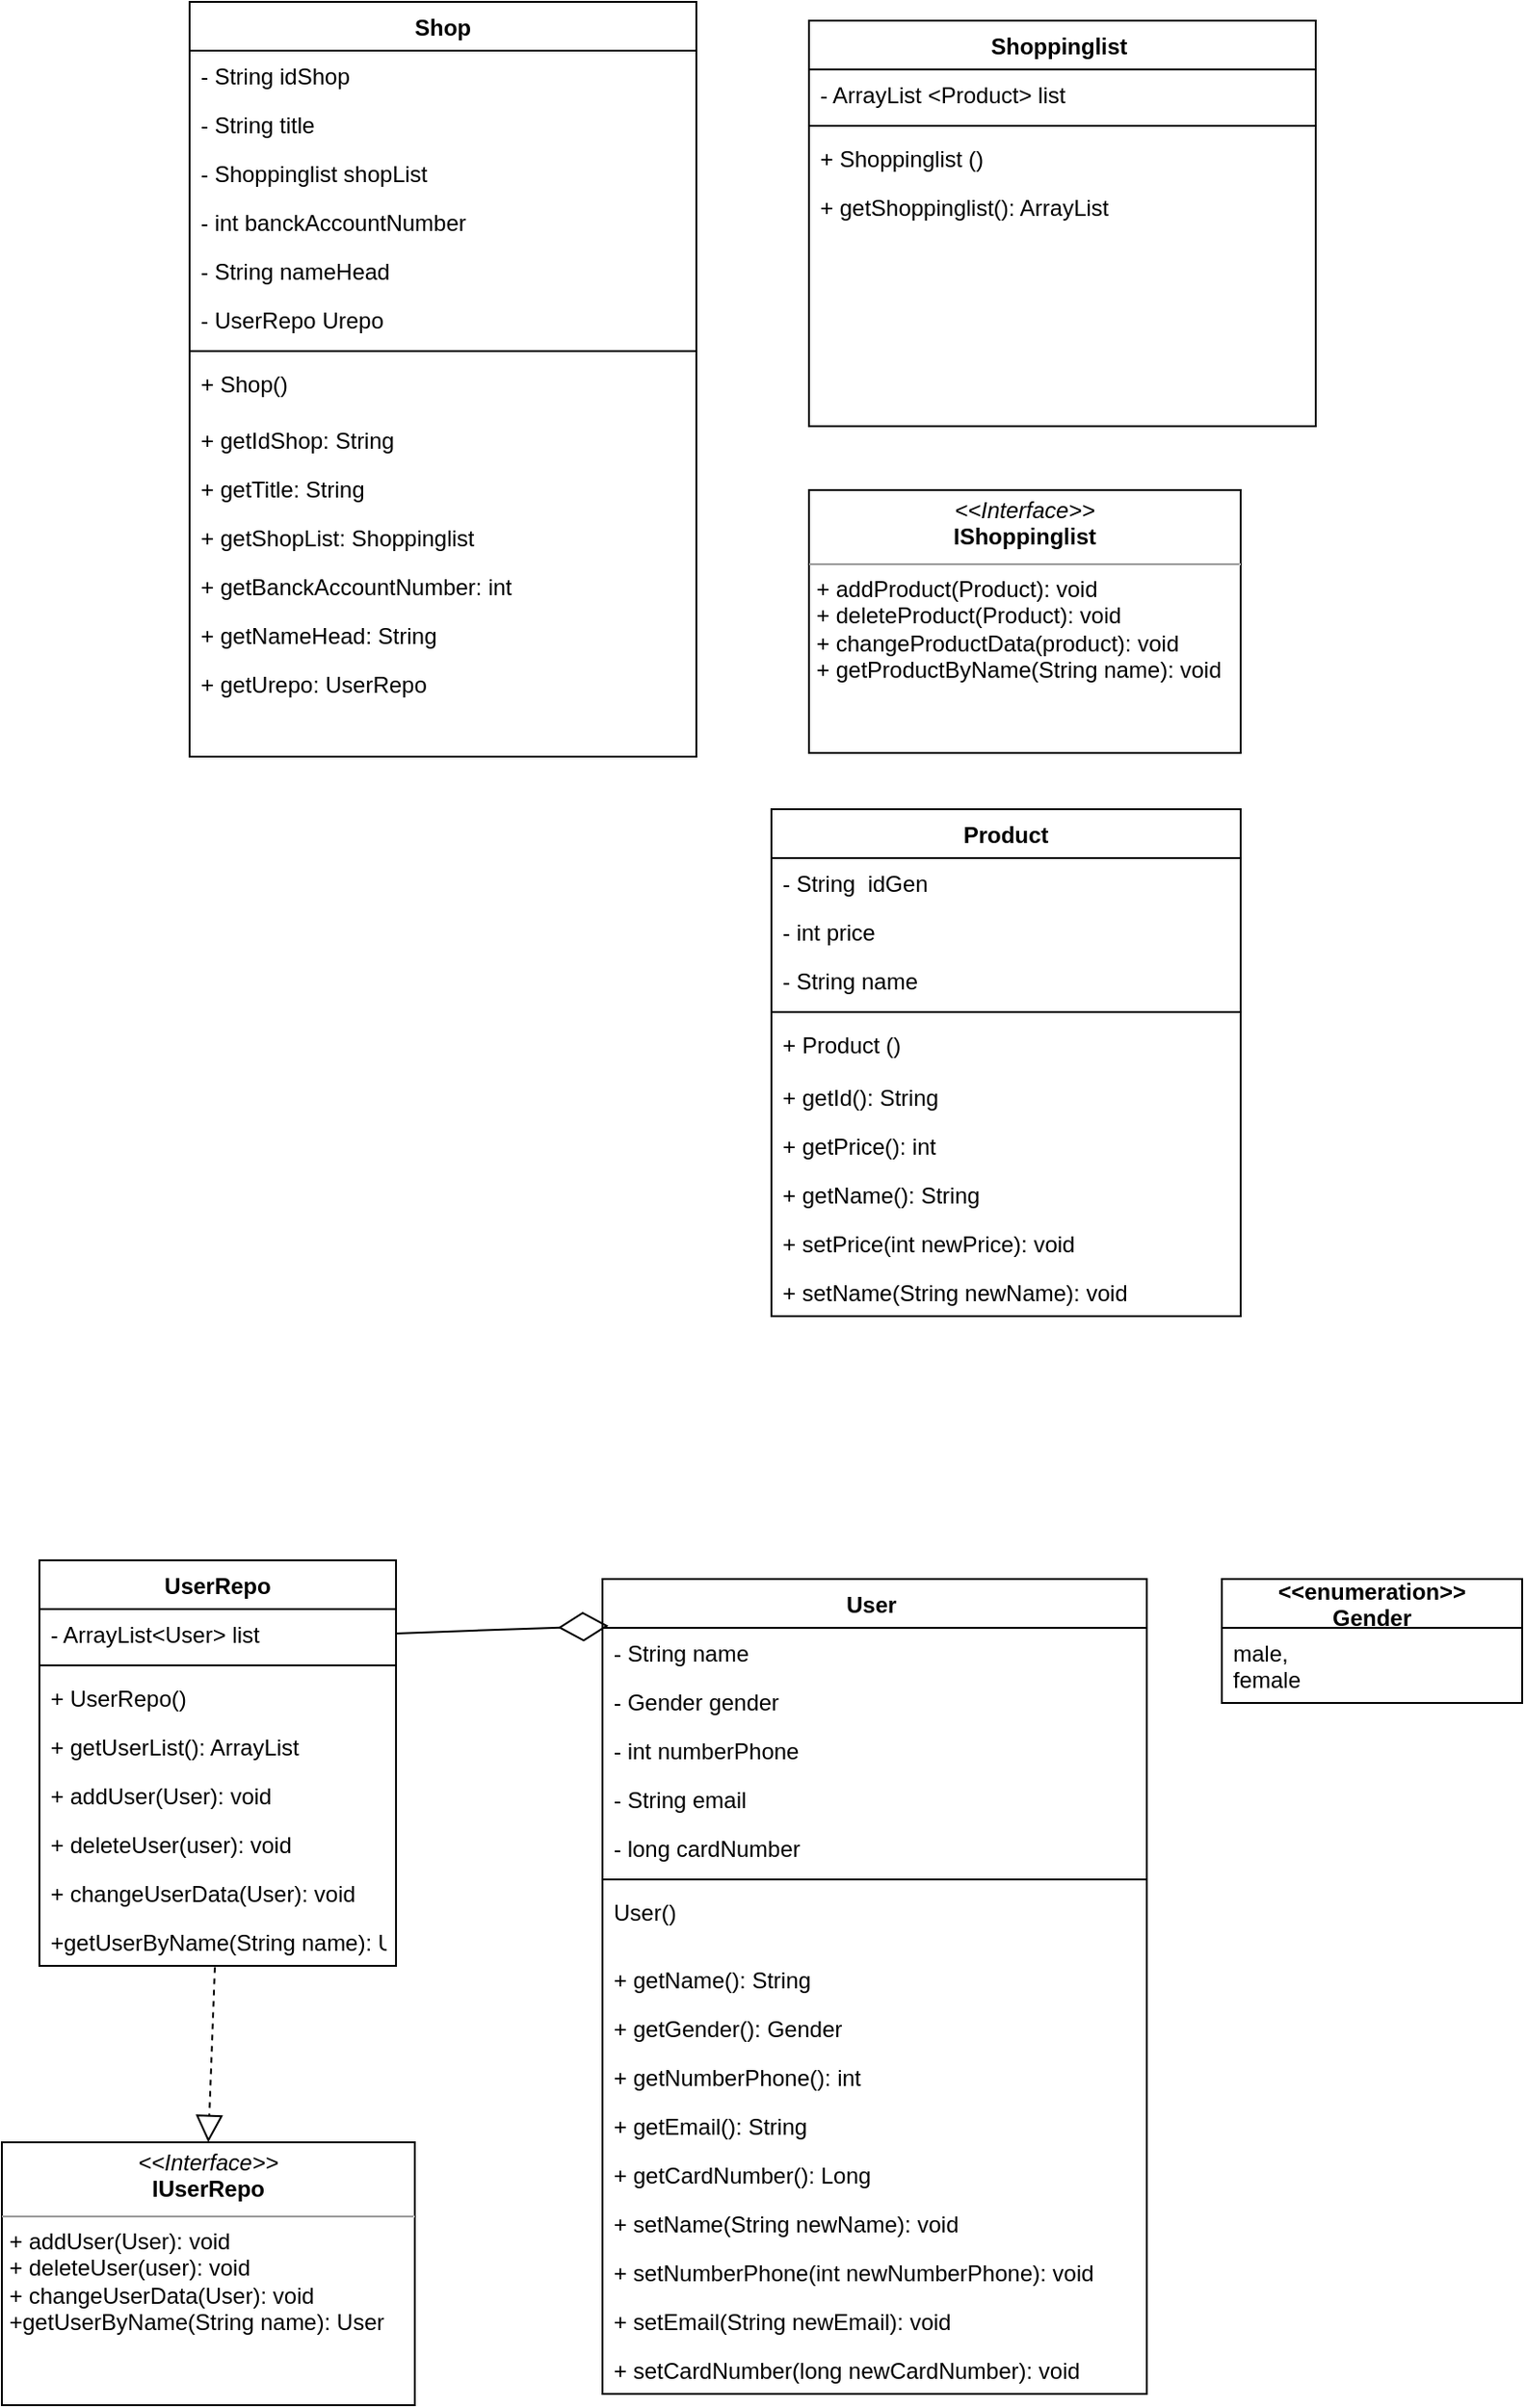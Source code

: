 <mxfile version="20.8.11" type="device"><diagram id="dZuxcjIuFa0xDQR2T8Gv" name="Страница 1"><mxGraphModel dx="1239" dy="1895" grid="1" gridSize="10" guides="0" tooltips="1" connect="1" arrows="1" fold="1" page="1" pageScale="1" pageWidth="827" pageHeight="1169" math="0" shadow="0"><root><mxCell id="0"/><mxCell id="1" parent="0"/><mxCell id="eRBNYgqadwL9loAnBMTg-1" value="Product" style="swimlane;fontStyle=1;align=center;verticalAlign=top;childLayout=stackLayout;horizontal=1;startSize=26;horizontalStack=0;resizeParent=1;resizeParentMax=0;resizeLast=0;collapsible=1;marginBottom=0;" parent="1" vertex="1"><mxGeometry x="650" y="250" width="250" height="270" as="geometry"/></mxCell><mxCell id="eRBNYgqadwL9loAnBMTg-2" value="- String  idGen" style="text;strokeColor=none;fillColor=none;align=left;verticalAlign=top;spacingLeft=4;spacingRight=4;overflow=hidden;rotatable=0;points=[[0,0.5],[1,0.5]];portConstraint=eastwest;" parent="eRBNYgqadwL9loAnBMTg-1" vertex="1"><mxGeometry y="26" width="250" height="26" as="geometry"/></mxCell><mxCell id="eRBNYgqadwL9loAnBMTg-5" value="- int price " style="text;strokeColor=none;fillColor=none;align=left;verticalAlign=top;spacingLeft=4;spacingRight=4;overflow=hidden;rotatable=0;points=[[0,0.5],[1,0.5]];portConstraint=eastwest;" parent="eRBNYgqadwL9loAnBMTg-1" vertex="1"><mxGeometry y="52" width="250" height="26" as="geometry"/></mxCell><mxCell id="eRBNYgqadwL9loAnBMTg-8" value="- String name" style="text;strokeColor=none;fillColor=none;align=left;verticalAlign=top;spacingLeft=4;spacingRight=4;overflow=hidden;rotatable=0;points=[[0,0.5],[1,0.5]];portConstraint=eastwest;" parent="eRBNYgqadwL9loAnBMTg-1" vertex="1"><mxGeometry y="78" width="250" height="26" as="geometry"/></mxCell><mxCell id="eRBNYgqadwL9loAnBMTg-3" value="" style="line;strokeWidth=1;fillColor=none;align=left;verticalAlign=middle;spacingTop=-1;spacingLeft=3;spacingRight=3;rotatable=0;labelPosition=right;points=[];portConstraint=eastwest;strokeColor=inherit;" parent="eRBNYgqadwL9loAnBMTg-1" vertex="1"><mxGeometry y="104" width="250" height="8" as="geometry"/></mxCell><mxCell id="eRBNYgqadwL9loAnBMTg-4" value="+ Product ()&#10; " style="text;strokeColor=none;fillColor=none;align=left;verticalAlign=top;spacingLeft=4;spacingRight=4;overflow=hidden;rotatable=0;points=[[0,0.5],[1,0.5]];portConstraint=eastwest;" parent="eRBNYgqadwL9loAnBMTg-1" vertex="1"><mxGeometry y="112" width="250" height="28" as="geometry"/></mxCell><mxCell id="eRBNYgqadwL9loAnBMTg-7" value="+ getId(): String  " style="text;strokeColor=none;fillColor=none;align=left;verticalAlign=top;spacingLeft=4;spacingRight=4;overflow=hidden;rotatable=0;points=[[0,0.5],[1,0.5]];portConstraint=eastwest;" parent="eRBNYgqadwL9loAnBMTg-1" vertex="1"><mxGeometry y="140" width="250" height="26" as="geometry"/></mxCell><mxCell id="eRBNYgqadwL9loAnBMTg-6" value="+ getPrice(): int  " style="text;strokeColor=none;fillColor=none;align=left;verticalAlign=top;spacingLeft=4;spacingRight=4;overflow=hidden;rotatable=0;points=[[0,0.5],[1,0.5]];portConstraint=eastwest;" parent="eRBNYgqadwL9loAnBMTg-1" vertex="1"><mxGeometry y="166" width="250" height="26" as="geometry"/></mxCell><mxCell id="eRBNYgqadwL9loAnBMTg-9" value="+ getName(): String " style="text;strokeColor=none;fillColor=none;align=left;verticalAlign=top;spacingLeft=4;spacingRight=4;overflow=hidden;rotatable=0;points=[[0,0.5],[1,0.5]];portConstraint=eastwest;" parent="eRBNYgqadwL9loAnBMTg-1" vertex="1"><mxGeometry y="192" width="250" height="26" as="geometry"/></mxCell><mxCell id="JYxtGgaPvLkRdCj8b7Ym-37" value="+ setPrice(int newPrice): void   " style="text;strokeColor=none;fillColor=none;align=left;verticalAlign=top;spacingLeft=4;spacingRight=4;overflow=hidden;rotatable=0;points=[[0,0.5],[1,0.5]];portConstraint=eastwest;" vertex="1" parent="eRBNYgqadwL9loAnBMTg-1"><mxGeometry y="218" width="250" height="26" as="geometry"/></mxCell><mxCell id="JYxtGgaPvLkRdCj8b7Ym-35" value="+ setName(String newName): void " style="text;strokeColor=none;fillColor=none;align=left;verticalAlign=top;spacingLeft=4;spacingRight=4;overflow=hidden;rotatable=0;points=[[0,0.5],[1,0.5]];portConstraint=eastwest;" vertex="1" parent="eRBNYgqadwL9loAnBMTg-1"><mxGeometry y="244" width="250" height="26" as="geometry"/></mxCell><mxCell id="eRBNYgqadwL9loAnBMTg-10" value="User " style="swimlane;fontStyle=1;align=center;verticalAlign=top;childLayout=stackLayout;horizontal=1;startSize=26;horizontalStack=0;resizeParent=1;resizeParentMax=0;resizeLast=0;collapsible=1;marginBottom=0;" parent="1" vertex="1"><mxGeometry x="560" y="660" width="290" height="434" as="geometry"/></mxCell><mxCell id="eRBNYgqadwL9loAnBMTg-11" value="- String name" style="text;strokeColor=none;fillColor=none;align=left;verticalAlign=top;spacingLeft=4;spacingRight=4;overflow=hidden;rotatable=0;points=[[0,0.5],[1,0.5]];portConstraint=eastwest;" parent="eRBNYgqadwL9loAnBMTg-10" vertex="1"><mxGeometry y="26" width="290" height="26" as="geometry"/></mxCell><mxCell id="eRBNYgqadwL9loAnBMTg-18" value="- Gender gender  " style="text;strokeColor=none;fillColor=none;align=left;verticalAlign=top;spacingLeft=4;spacingRight=4;overflow=hidden;rotatable=0;points=[[0,0.5],[1,0.5]];portConstraint=eastwest;" parent="eRBNYgqadwL9loAnBMTg-10" vertex="1"><mxGeometry y="52" width="290" height="26" as="geometry"/></mxCell><mxCell id="eRBNYgqadwL9loAnBMTg-16" value="- int numberPhone" style="text;strokeColor=none;fillColor=none;align=left;verticalAlign=top;spacingLeft=4;spacingRight=4;overflow=hidden;rotatable=0;points=[[0,0.5],[1,0.5]];portConstraint=eastwest;" parent="eRBNYgqadwL9loAnBMTg-10" vertex="1"><mxGeometry y="78" width="290" height="26" as="geometry"/></mxCell><mxCell id="eRBNYgqadwL9loAnBMTg-15" value="- String email" style="text;strokeColor=none;fillColor=none;align=left;verticalAlign=top;spacingLeft=4;spacingRight=4;overflow=hidden;rotatable=0;points=[[0,0.5],[1,0.5]];portConstraint=eastwest;" parent="eRBNYgqadwL9loAnBMTg-10" vertex="1"><mxGeometry y="104" width="290" height="26" as="geometry"/></mxCell><mxCell id="eRBNYgqadwL9loAnBMTg-14" value="- long cardNumber" style="text;strokeColor=none;fillColor=none;align=left;verticalAlign=top;spacingLeft=4;spacingRight=4;overflow=hidden;rotatable=0;points=[[0,0.5],[1,0.5]];portConstraint=eastwest;" parent="eRBNYgqadwL9loAnBMTg-10" vertex="1"><mxGeometry y="130" width="290" height="26" as="geometry"/></mxCell><mxCell id="eRBNYgqadwL9loAnBMTg-12" value="" style="line;strokeWidth=1;fillColor=none;align=left;verticalAlign=middle;spacingTop=-1;spacingLeft=3;spacingRight=3;rotatable=0;labelPosition=right;points=[];portConstraint=eastwest;strokeColor=inherit;" parent="eRBNYgqadwL9loAnBMTg-10" vertex="1"><mxGeometry y="156" width="290" height="8" as="geometry"/></mxCell><mxCell id="JYxtGgaPvLkRdCj8b7Ym-2" value="User()&#10; &#10; " style="text;strokeColor=none;fillColor=none;align=left;verticalAlign=top;spacingLeft=4;spacingRight=4;overflow=hidden;rotatable=0;points=[[0,0.5],[1,0.5]];portConstraint=eastwest;" vertex="1" parent="eRBNYgqadwL9loAnBMTg-10"><mxGeometry y="164" width="290" height="36" as="geometry"/></mxCell><mxCell id="eRBNYgqadwL9loAnBMTg-13" value="+ getName(): String " style="text;strokeColor=none;fillColor=none;align=left;verticalAlign=top;spacingLeft=4;spacingRight=4;overflow=hidden;rotatable=0;points=[[0,0.5],[1,0.5]];portConstraint=eastwest;" parent="eRBNYgqadwL9loAnBMTg-10" vertex="1"><mxGeometry y="200" width="290" height="26" as="geometry"/></mxCell><mxCell id="eRBNYgqadwL9loAnBMTg-29" value="+ getGender(): Gender" style="text;strokeColor=none;fillColor=none;align=left;verticalAlign=top;spacingLeft=4;spacingRight=4;overflow=hidden;rotatable=0;points=[[0,0.5],[1,0.5]];portConstraint=eastwest;" parent="eRBNYgqadwL9loAnBMTg-10" vertex="1"><mxGeometry y="226" width="290" height="26" as="geometry"/></mxCell><mxCell id="eRBNYgqadwL9loAnBMTg-28" value="+ getNumberPhone(): int" style="text;strokeColor=none;fillColor=none;align=left;verticalAlign=top;spacingLeft=4;spacingRight=4;overflow=hidden;rotatable=0;points=[[0,0.5],[1,0.5]];portConstraint=eastwest;" parent="eRBNYgqadwL9loAnBMTg-10" vertex="1"><mxGeometry y="252" width="290" height="26" as="geometry"/></mxCell><mxCell id="eRBNYgqadwL9loAnBMTg-27" value="+ getEmail(): String" style="text;strokeColor=none;fillColor=none;align=left;verticalAlign=top;spacingLeft=4;spacingRight=4;overflow=hidden;rotatable=0;points=[[0,0.5],[1,0.5]];portConstraint=eastwest;" parent="eRBNYgqadwL9loAnBMTg-10" vertex="1"><mxGeometry y="278" width="290" height="26" as="geometry"/></mxCell><mxCell id="eRBNYgqadwL9loAnBMTg-26" value="+ getCardNumber(): Long" style="text;strokeColor=none;fillColor=none;align=left;verticalAlign=top;spacingLeft=4;spacingRight=4;overflow=hidden;rotatable=0;points=[[0,0.5],[1,0.5]];portConstraint=eastwest;" parent="eRBNYgqadwL9loAnBMTg-10" vertex="1"><mxGeometry y="304" width="290" height="26" as="geometry"/></mxCell><mxCell id="JYxtGgaPvLkRdCj8b7Ym-16" value="+ setName(String newName): void " style="text;strokeColor=none;fillColor=none;align=left;verticalAlign=top;spacingLeft=4;spacingRight=4;overflow=hidden;rotatable=0;points=[[0,0.5],[1,0.5]];portConstraint=eastwest;" vertex="1" parent="eRBNYgqadwL9loAnBMTg-10"><mxGeometry y="330" width="290" height="26" as="geometry"/></mxCell><mxCell id="JYxtGgaPvLkRdCj8b7Ym-17" value="+ setNumberPhone(int newNumberPhone): void" style="text;strokeColor=none;fillColor=none;align=left;verticalAlign=top;spacingLeft=4;spacingRight=4;overflow=hidden;rotatable=0;points=[[0,0.5],[1,0.5]];portConstraint=eastwest;" vertex="1" parent="eRBNYgqadwL9loAnBMTg-10"><mxGeometry y="356" width="290" height="26" as="geometry"/></mxCell><mxCell id="JYxtGgaPvLkRdCj8b7Ym-18" value="+ setEmail(String newEmail): void" style="text;strokeColor=none;fillColor=none;align=left;verticalAlign=top;spacingLeft=4;spacingRight=4;overflow=hidden;rotatable=0;points=[[0,0.5],[1,0.5]];portConstraint=eastwest;" vertex="1" parent="eRBNYgqadwL9loAnBMTg-10"><mxGeometry y="382" width="290" height="26" as="geometry"/></mxCell><mxCell id="JYxtGgaPvLkRdCj8b7Ym-19" value="+ setCardNumber(long newCardNumber): void" style="text;strokeColor=none;fillColor=none;align=left;verticalAlign=top;spacingLeft=4;spacingRight=4;overflow=hidden;rotatable=0;points=[[0,0.5],[1,0.5]];portConstraint=eastwest;" vertex="1" parent="eRBNYgqadwL9loAnBMTg-10"><mxGeometry y="408" width="290" height="26" as="geometry"/></mxCell><mxCell id="eRBNYgqadwL9loAnBMTg-19" value="&lt;&lt;enumeration&gt;&gt;&#10;Gender" style="swimlane;fontStyle=1;align=center;verticalAlign=middle;childLayout=stackLayout;horizontal=1;startSize=26;horizontalStack=0;resizeParent=1;resizeParentMax=0;resizeLast=0;collapsible=1;marginBottom=0;" parent="1" vertex="1"><mxGeometry x="890" y="660" width="160" height="66" as="geometry"/></mxCell><mxCell id="eRBNYgqadwL9loAnBMTg-20" value="male,&#10;female" style="text;strokeColor=none;fillColor=none;align=left;verticalAlign=top;spacingLeft=4;spacingRight=4;overflow=hidden;rotatable=0;points=[[0,0.5],[1,0.5]];portConstraint=eastwest;" parent="eRBNYgqadwL9loAnBMTg-19" vertex="1"><mxGeometry y="26" width="160" height="40" as="geometry"/></mxCell><mxCell id="ddrdwIzDfSGzueLS6Z7f-1" value="Shop" style="swimlane;fontStyle=1;align=center;verticalAlign=top;childLayout=stackLayout;horizontal=1;startSize=26;horizontalStack=0;resizeParent=1;resizeParentMax=0;resizeLast=0;collapsible=1;marginBottom=0;" parent="1" vertex="1"><mxGeometry x="340" y="-180" width="270" height="402" as="geometry"/></mxCell><mxCell id="ddrdwIzDfSGzueLS6Z7f-2" value="- String idShop " style="text;strokeColor=none;fillColor=none;align=left;verticalAlign=top;spacingLeft=4;spacingRight=4;overflow=hidden;rotatable=0;points=[[0,0.5],[1,0.5]];portConstraint=eastwest;" parent="ddrdwIzDfSGzueLS6Z7f-1" vertex="1"><mxGeometry y="26" width="270" height="26" as="geometry"/></mxCell><mxCell id="ddrdwIzDfSGzueLS6Z7f-8" value="- String title" style="text;strokeColor=none;fillColor=none;align=left;verticalAlign=top;spacingLeft=4;spacingRight=4;overflow=hidden;rotatable=0;points=[[0,0.5],[1,0.5]];portConstraint=eastwest;" parent="ddrdwIzDfSGzueLS6Z7f-1" vertex="1"><mxGeometry y="52" width="270" height="26" as="geometry"/></mxCell><mxCell id="ddrdwIzDfSGzueLS6Z7f-7" value="- Shoppinglist shopList " style="text;strokeColor=none;fillColor=none;align=left;verticalAlign=top;spacingLeft=4;spacingRight=4;overflow=hidden;rotatable=0;points=[[0,0.5],[1,0.5]];portConstraint=eastwest;" parent="ddrdwIzDfSGzueLS6Z7f-1" vertex="1"><mxGeometry y="78" width="270" height="26" as="geometry"/></mxCell><mxCell id="ddrdwIzDfSGzueLS6Z7f-5" value="- int banckAccountNumber" style="text;strokeColor=none;fillColor=none;align=left;verticalAlign=top;spacingLeft=4;spacingRight=4;overflow=hidden;rotatable=0;points=[[0,0.5],[1,0.5]];portConstraint=eastwest;" parent="ddrdwIzDfSGzueLS6Z7f-1" vertex="1"><mxGeometry y="104" width="270" height="26" as="geometry"/></mxCell><mxCell id="ddrdwIzDfSGzueLS6Z7f-11" value="- String nameHead" style="text;strokeColor=none;fillColor=none;align=left;verticalAlign=top;spacingLeft=4;spacingRight=4;overflow=hidden;rotatable=0;points=[[0,0.5],[1,0.5]];portConstraint=eastwest;" parent="ddrdwIzDfSGzueLS6Z7f-1" vertex="1"><mxGeometry y="130" width="270" height="26" as="geometry"/></mxCell><mxCell id="JYxtGgaPvLkRdCj8b7Ym-5" value="- UserRepo Urepo" style="text;strokeColor=none;fillColor=none;align=left;verticalAlign=top;spacingLeft=4;spacingRight=4;overflow=hidden;rotatable=0;points=[[0,0.5],[1,0.5]];portConstraint=eastwest;" vertex="1" parent="ddrdwIzDfSGzueLS6Z7f-1"><mxGeometry y="156" width="270" height="26" as="geometry"/></mxCell><mxCell id="ddrdwIzDfSGzueLS6Z7f-3" value="" style="line;strokeWidth=1;fillColor=none;align=left;verticalAlign=middle;spacingTop=-1;spacingLeft=3;spacingRight=3;rotatable=0;labelPosition=right;points=[];portConstraint=eastwest;strokeColor=inherit;" parent="ddrdwIzDfSGzueLS6Z7f-1" vertex="1"><mxGeometry y="182" width="270" height="8" as="geometry"/></mxCell><mxCell id="JYxtGgaPvLkRdCj8b7Ym-1" value="+ Shop()&#10;" style="text;strokeColor=none;fillColor=none;align=left;verticalAlign=top;spacingLeft=4;spacingRight=4;overflow=hidden;rotatable=0;points=[[0,0.5],[1,0.5]];portConstraint=eastwest;" vertex="1" parent="ddrdwIzDfSGzueLS6Z7f-1"><mxGeometry y="190" width="270" height="30" as="geometry"/></mxCell><mxCell id="ddrdwIzDfSGzueLS6Z7f-4" value="+ getIdShop: String" style="text;strokeColor=none;fillColor=none;align=left;verticalAlign=top;spacingLeft=4;spacingRight=4;overflow=hidden;rotatable=0;points=[[0,0.5],[1,0.5]];portConstraint=eastwest;" parent="ddrdwIzDfSGzueLS6Z7f-1" vertex="1"><mxGeometry y="220" width="270" height="26" as="geometry"/></mxCell><mxCell id="ddrdwIzDfSGzueLS6Z7f-17" value="+ getTitle: String " style="text;strokeColor=none;fillColor=none;align=left;verticalAlign=top;spacingLeft=4;spacingRight=4;overflow=hidden;rotatable=0;points=[[0,0.5],[1,0.5]];portConstraint=eastwest;" parent="ddrdwIzDfSGzueLS6Z7f-1" vertex="1"><mxGeometry y="246" width="270" height="26" as="geometry"/></mxCell><mxCell id="ddrdwIzDfSGzueLS6Z7f-16" value="+ getShopList: Shoppinglist &#10; " style="text;strokeColor=none;fillColor=none;align=left;verticalAlign=top;spacingLeft=4;spacingRight=4;overflow=hidden;rotatable=0;points=[[0,0.5],[1,0.5]];portConstraint=eastwest;" parent="ddrdwIzDfSGzueLS6Z7f-1" vertex="1"><mxGeometry y="272" width="270" height="26" as="geometry"/></mxCell><mxCell id="ddrdwIzDfSGzueLS6Z7f-15" value="+ getBanckAccountNumber: int " style="text;strokeColor=none;fillColor=none;align=left;verticalAlign=top;spacingLeft=4;spacingRight=4;overflow=hidden;rotatable=0;points=[[0,0.5],[1,0.5]];portConstraint=eastwest;" parent="ddrdwIzDfSGzueLS6Z7f-1" vertex="1"><mxGeometry y="298" width="270" height="26" as="geometry"/></mxCell><mxCell id="ddrdwIzDfSGzueLS6Z7f-14" value="+ getNameHead: String" style="text;strokeColor=none;fillColor=none;align=left;verticalAlign=top;spacingLeft=4;spacingRight=4;overflow=hidden;rotatable=0;points=[[0,0.5],[1,0.5]];portConstraint=eastwest;" parent="ddrdwIzDfSGzueLS6Z7f-1" vertex="1"><mxGeometry y="324" width="270" height="26" as="geometry"/></mxCell><mxCell id="ddrdwIzDfSGzueLS6Z7f-13" value="+ getUrepo: UserRepo " style="text;strokeColor=none;fillColor=none;align=left;verticalAlign=top;spacingLeft=4;spacingRight=4;overflow=hidden;rotatable=0;points=[[0,0.5],[1,0.5]];portConstraint=eastwest;" parent="ddrdwIzDfSGzueLS6Z7f-1" vertex="1"><mxGeometry y="350" width="270" height="26" as="geometry"/></mxCell><mxCell id="ddrdwIzDfSGzueLS6Z7f-12" style="text;strokeColor=none;fillColor=none;align=left;verticalAlign=top;spacingLeft=4;spacingRight=4;overflow=hidden;rotatable=0;points=[[0,0.5],[1,0.5]];portConstraint=eastwest;" parent="ddrdwIzDfSGzueLS6Z7f-1" vertex="1"><mxGeometry y="376" width="270" height="26" as="geometry"/></mxCell><mxCell id="ddrdwIzDfSGzueLS6Z7f-18" value="Shoppinglist " style="swimlane;fontStyle=1;align=center;verticalAlign=top;childLayout=stackLayout;horizontal=1;startSize=26;horizontalStack=0;resizeParent=1;resizeParentMax=0;resizeLast=0;collapsible=1;marginBottom=0;" parent="1" vertex="1"><mxGeometry x="670" y="-170" width="270" height="216" as="geometry"/></mxCell><mxCell id="ddrdwIzDfSGzueLS6Z7f-19" value="- ArrayList &lt;Product&gt; list" style="text;strokeColor=none;fillColor=none;align=left;verticalAlign=top;spacingLeft=4;spacingRight=4;overflow=hidden;rotatable=0;points=[[0,0.5],[1,0.5]];portConstraint=eastwest;" parent="ddrdwIzDfSGzueLS6Z7f-18" vertex="1"><mxGeometry y="26" width="270" height="26" as="geometry"/></mxCell><mxCell id="ddrdwIzDfSGzueLS6Z7f-20" value="" style="line;strokeWidth=1;fillColor=none;align=left;verticalAlign=middle;spacingTop=-1;spacingLeft=3;spacingRight=3;rotatable=0;labelPosition=right;points=[];portConstraint=eastwest;strokeColor=inherit;" parent="ddrdwIzDfSGzueLS6Z7f-18" vertex="1"><mxGeometry y="52" width="270" height="8" as="geometry"/></mxCell><mxCell id="ddrdwIzDfSGzueLS6Z7f-21" value="+ Shoppinglist ()&#10; " style="text;strokeColor=none;fillColor=none;align=left;verticalAlign=top;spacingLeft=4;spacingRight=4;overflow=hidden;rotatable=0;points=[[0,0.5],[1,0.5]];portConstraint=eastwest;" parent="ddrdwIzDfSGzueLS6Z7f-18" vertex="1"><mxGeometry y="60" width="270" height="26" as="geometry"/></mxCell><mxCell id="JYxtGgaPvLkRdCj8b7Ym-4" value="+ getShoppinglist(): ArrayList" style="text;strokeColor=none;fillColor=none;align=left;verticalAlign=top;spacingLeft=4;spacingRight=4;overflow=hidden;rotatable=0;points=[[0,0.5],[1,0.5]];portConstraint=eastwest;" vertex="1" parent="ddrdwIzDfSGzueLS6Z7f-18"><mxGeometry y="86" width="270" height="26" as="geometry"/></mxCell><mxCell id="JYxtGgaPvLkRdCj8b7Ym-41" style="text;strokeColor=none;fillColor=none;align=left;verticalAlign=top;spacingLeft=4;spacingRight=4;overflow=hidden;rotatable=0;points=[[0,0.5],[1,0.5]];portConstraint=eastwest;" vertex="1" parent="ddrdwIzDfSGzueLS6Z7f-18"><mxGeometry y="112" width="270" height="26" as="geometry"/></mxCell><mxCell id="JYxtGgaPvLkRdCj8b7Ym-40" style="text;strokeColor=none;fillColor=none;align=left;verticalAlign=top;spacingLeft=4;spacingRight=4;overflow=hidden;rotatable=0;points=[[0,0.5],[1,0.5]];portConstraint=eastwest;" vertex="1" parent="ddrdwIzDfSGzueLS6Z7f-18"><mxGeometry y="138" width="270" height="26" as="geometry"/></mxCell><mxCell id="JYxtGgaPvLkRdCj8b7Ym-39" style="text;strokeColor=none;fillColor=none;align=left;verticalAlign=top;spacingLeft=4;spacingRight=4;overflow=hidden;rotatable=0;points=[[0,0.5],[1,0.5]];portConstraint=eastwest;" vertex="1" parent="ddrdwIzDfSGzueLS6Z7f-18"><mxGeometry y="164" width="270" height="26" as="geometry"/></mxCell><mxCell id="JYxtGgaPvLkRdCj8b7Ym-38" style="text;strokeColor=none;fillColor=none;align=left;verticalAlign=top;spacingLeft=4;spacingRight=4;overflow=hidden;rotatable=0;points=[[0,0.5],[1,0.5]];portConstraint=eastwest;" vertex="1" parent="ddrdwIzDfSGzueLS6Z7f-18"><mxGeometry y="190" width="270" height="26" as="geometry"/></mxCell><mxCell id="JYxtGgaPvLkRdCj8b7Ym-6" value="UserRepo" style="swimlane;fontStyle=1;align=center;verticalAlign=top;childLayout=stackLayout;horizontal=1;startSize=26;horizontalStack=0;resizeParent=1;resizeParentMax=0;resizeLast=0;collapsible=1;marginBottom=0;" vertex="1" parent="1"><mxGeometry x="260" y="650" width="190" height="216" as="geometry"/></mxCell><mxCell id="JYxtGgaPvLkRdCj8b7Ym-7" value="- ArrayList&lt;User&gt; list" style="text;strokeColor=none;fillColor=none;align=left;verticalAlign=top;spacingLeft=4;spacingRight=4;overflow=hidden;rotatable=0;points=[[0,0.5],[1,0.5]];portConstraint=eastwest;" vertex="1" parent="JYxtGgaPvLkRdCj8b7Ym-6"><mxGeometry y="26" width="190" height="26" as="geometry"/></mxCell><mxCell id="JYxtGgaPvLkRdCj8b7Ym-8" value="" style="line;strokeWidth=1;fillColor=none;align=left;verticalAlign=middle;spacingTop=-1;spacingLeft=3;spacingRight=3;rotatable=0;labelPosition=right;points=[];portConstraint=eastwest;strokeColor=inherit;" vertex="1" parent="JYxtGgaPvLkRdCj8b7Ym-6"><mxGeometry y="52" width="190" height="8" as="geometry"/></mxCell><mxCell id="JYxtGgaPvLkRdCj8b7Ym-9" value="+ UserRepo()" style="text;strokeColor=none;fillColor=none;align=left;verticalAlign=top;spacingLeft=4;spacingRight=4;overflow=hidden;rotatable=0;points=[[0,0.5],[1,0.5]];portConstraint=eastwest;" vertex="1" parent="JYxtGgaPvLkRdCj8b7Ym-6"><mxGeometry y="60" width="190" height="26" as="geometry"/></mxCell><mxCell id="JYxtGgaPvLkRdCj8b7Ym-32" value="+ getUserList(): ArrayList" style="text;strokeColor=none;fillColor=none;align=left;verticalAlign=top;spacingLeft=4;spacingRight=4;overflow=hidden;rotatable=0;points=[[0,0.5],[1,0.5]];portConstraint=eastwest;" vertex="1" parent="JYxtGgaPvLkRdCj8b7Ym-6"><mxGeometry y="86" width="190" height="26" as="geometry"/></mxCell><mxCell id="JYxtGgaPvLkRdCj8b7Ym-21" value="+ addUser(User): void " style="text;strokeColor=none;fillColor=none;align=left;verticalAlign=top;spacingLeft=4;spacingRight=4;overflow=hidden;rotatable=0;points=[[0,0.5],[1,0.5]];portConstraint=eastwest;" vertex="1" parent="JYxtGgaPvLkRdCj8b7Ym-6"><mxGeometry y="112" width="190" height="26" as="geometry"/></mxCell><mxCell id="JYxtGgaPvLkRdCj8b7Ym-20" value="+ deleteUser(user): void &#10;" style="text;strokeColor=none;fillColor=none;align=left;verticalAlign=top;spacingLeft=4;spacingRight=4;overflow=hidden;rotatable=0;points=[[0,0.5],[1,0.5]];portConstraint=eastwest;" vertex="1" parent="JYxtGgaPvLkRdCj8b7Ym-6"><mxGeometry y="138" width="190" height="26" as="geometry"/></mxCell><mxCell id="JYxtGgaPvLkRdCj8b7Ym-29" value="+ changeUserData(User): void " style="text;strokeColor=none;fillColor=none;align=left;verticalAlign=top;spacingLeft=4;spacingRight=4;overflow=hidden;rotatable=0;points=[[0,0.5],[1,0.5]];portConstraint=eastwest;" vertex="1" parent="JYxtGgaPvLkRdCj8b7Ym-6"><mxGeometry y="164" width="190" height="26" as="geometry"/></mxCell><mxCell id="JYxtGgaPvLkRdCj8b7Ym-28" value="+getUserByName(String name): User" style="text;strokeColor=none;fillColor=none;align=left;verticalAlign=top;spacingLeft=4;spacingRight=4;overflow=hidden;rotatable=0;points=[[0,0.5],[1,0.5]];portConstraint=eastwest;" vertex="1" parent="JYxtGgaPvLkRdCj8b7Ym-6"><mxGeometry y="190" width="190" height="26" as="geometry"/></mxCell><mxCell id="JYxtGgaPvLkRdCj8b7Ym-11" value="&lt;p style=&quot;margin:0px;margin-top:4px;text-align:center;&quot;&gt;&lt;i&gt;&amp;lt;&amp;lt;Interface&amp;gt;&amp;gt;&lt;/i&gt;&lt;br&gt;&lt;b&gt;IUserRepo&lt;/b&gt;&lt;/p&gt;&lt;hr size=&quot;1&quot;&gt;&lt;p style=&quot;margin:0px;margin-left:4px;&quot;&gt;+ addUser(User): void&amp;nbsp;&lt;/p&gt;&lt;p style=&quot;margin:0px;margin-left:4px;&quot;&gt;+ deleteUser(user): void&amp;nbsp;&lt;/p&gt;&lt;p style=&quot;margin:0px;margin-left:4px;&quot;&gt;+&amp;nbsp;changeUserData(User): void&amp;nbsp;&lt;/p&gt;&lt;p style=&quot;margin:0px;margin-left:4px;&quot;&gt;+getUserByName(String name): User&lt;/p&gt;" style="verticalAlign=top;align=left;overflow=fill;fontSize=12;fontFamily=Helvetica;html=1;" vertex="1" parent="1"><mxGeometry x="240" y="960" width="220" height="140" as="geometry"/></mxCell><mxCell id="JYxtGgaPvLkRdCj8b7Ym-30" value="" style="endArrow=block;dashed=1;endFill=0;endSize=12;html=1;rounded=0;entryX=0.5;entryY=0;entryDx=0;entryDy=0;exitX=0.492;exitY=1.028;exitDx=0;exitDy=0;exitPerimeter=0;" edge="1" parent="1" source="JYxtGgaPvLkRdCj8b7Ym-28" target="JYxtGgaPvLkRdCj8b7Ym-11"><mxGeometry width="160" relative="1" as="geometry"><mxPoint x="510" y="900" as="sourcePoint"/><mxPoint x="670" y="900" as="targetPoint"/></mxGeometry></mxCell><mxCell id="JYxtGgaPvLkRdCj8b7Ym-31" value="" style="endArrow=diamondThin;endFill=0;endSize=24;html=1;rounded=0;exitX=1;exitY=0.5;exitDx=0;exitDy=0;entryX=0.011;entryY=-0.043;entryDx=0;entryDy=0;entryPerimeter=0;" edge="1" parent="1" source="JYxtGgaPvLkRdCj8b7Ym-7" target="eRBNYgqadwL9loAnBMTg-11"><mxGeometry width="160" relative="1" as="geometry"><mxPoint x="500" y="830" as="sourcePoint"/><mxPoint x="660" y="830" as="targetPoint"/></mxGeometry></mxCell><mxCell id="JYxtGgaPvLkRdCj8b7Ym-33" value="&lt;p style=&quot;margin:0px;margin-top:4px;text-align:center;&quot;&gt;&lt;i&gt;&amp;lt;&amp;lt;Interface&amp;gt;&amp;gt;&lt;/i&gt;&lt;br&gt;&lt;b&gt;IShoppinglist&lt;/b&gt;&lt;/p&gt;&lt;hr size=&quot;1&quot;&gt;&lt;p style=&quot;margin:0px;margin-left:4px;&quot;&gt;+ addProduct(Product): void&lt;/p&gt;&lt;p style=&quot;margin:0px;margin-left:4px;&quot;&gt;+ deleteProduct(Product): void&lt;/p&gt;&lt;p style=&quot;margin:0px;margin-left:4px;&quot;&gt;+ changeProductData(product): void&lt;/p&gt;&lt;p style=&quot;margin:0px;margin-left:4px;&quot;&gt;+ getProductByName(String name): void&lt;/p&gt;" style="verticalAlign=top;align=left;overflow=fill;fontSize=12;fontFamily=Helvetica;html=1;" vertex="1" parent="1"><mxGeometry x="670" y="80" width="230" height="140" as="geometry"/></mxCell></root></mxGraphModel></diagram></mxfile>